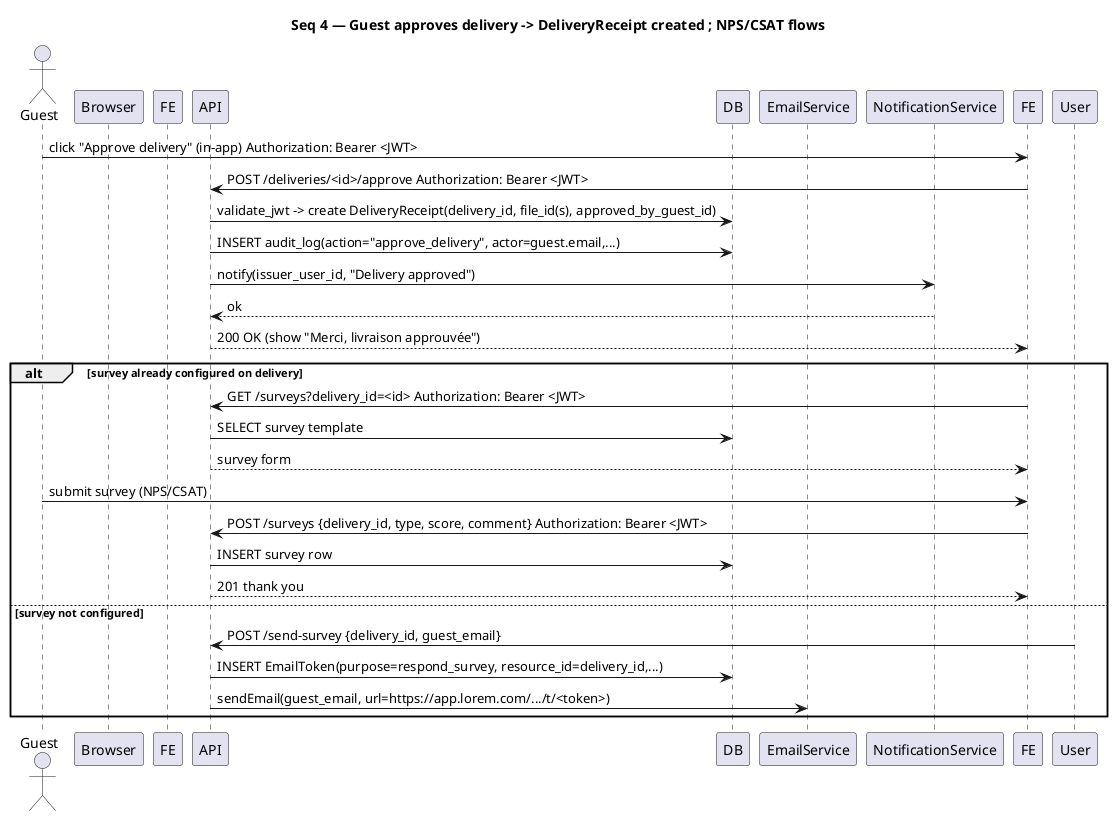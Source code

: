 @startuml
title Seq 4 — Guest approves delivery -> DeliveryReceipt created ; NPS/CSAT flows

actor Guest
participant Browser
participant FE as FrontendApp
participant API
participant DB
participant EmailService
participant NotificationService

' Approval path
Guest -> FE : click "Approve delivery" (in-app) Authorization: Bearer <JWT>
FE -> API : POST /deliveries/<id>/approve Authorization: Bearer <JWT>
API -> DB : validate_jwt -> create DeliveryReceipt(delivery_id, file_id(s), approved_by_guest_id)
API -> DB : INSERT audit_log(action="approve_delivery", actor=guest.email,...)
API -> NotificationService : notify(issuer_user_id, "Delivery approved")
NotificationService --> API : ok
API --> FE : 200 OK (show "Merci, livraison approuvée")

' NPS/CSAT immediate (if survey configured for delivery)
alt survey already configured on delivery
  FE -> API : GET /surveys?delivery_id=<id> Authorization: Bearer <JWT>
  API -> DB : SELECT survey template
  API --> FE : survey form
  Guest -> FE : submit survey (NPS/CSAT)
  FE -> API : POST /surveys {delivery_id, type, score, comment} Authorization: Bearer <JWT>
  API -> DB : INSERT survey row
  API --> FE : 201 thank you
else survey not configured
  note right: User can later create/send EmailToken for survey (same pattern as delivery link)
  ' Example: user triggers email_token for survey:
  User -> API : POST /send-survey {delivery_id, guest_email}
  API -> DB : INSERT EmailToken(purpose=respond_survey, resource_id=delivery_id,...)
  API -> EmailService : sendEmail(guest_email, url=https://app.lorem.com/.../t/<token>)
end

@enduml
